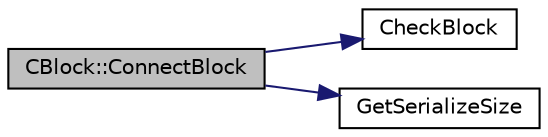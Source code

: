 digraph "CBlock::ConnectBlock"
{
  edge [fontname="Helvetica",fontsize="10",labelfontname="Helvetica",labelfontsize="10"];
  node [fontname="Helvetica",fontsize="10",shape=record];
  rankdir="LR";
  Node32 [label="CBlock::ConnectBlock",height=0.2,width=0.4,color="black", fillcolor="grey75", style="filled", fontcolor="black"];
  Node32 -> Node33 [color="midnightblue",fontsize="10",style="solid",fontname="Helvetica"];
  Node33 [label="CheckBlock",height=0.2,width=0.4,color="black", fillcolor="white", style="filled",URL="$validation_8cpp.html#abc9c65975a473d224b3b97b89d571942",tooltip="Functions for validating blocks and updating the block tree. "];
  Node32 -> Node34 [color="midnightblue",fontsize="10",style="solid",fontname="Helvetica"];
  Node34 [label="GetSerializeSize",height=0.2,width=0.4,color="black", fillcolor="white", style="filled",URL="$serialize_8h.html#a48239e478ae730373d1984fe304ca025"];
}
